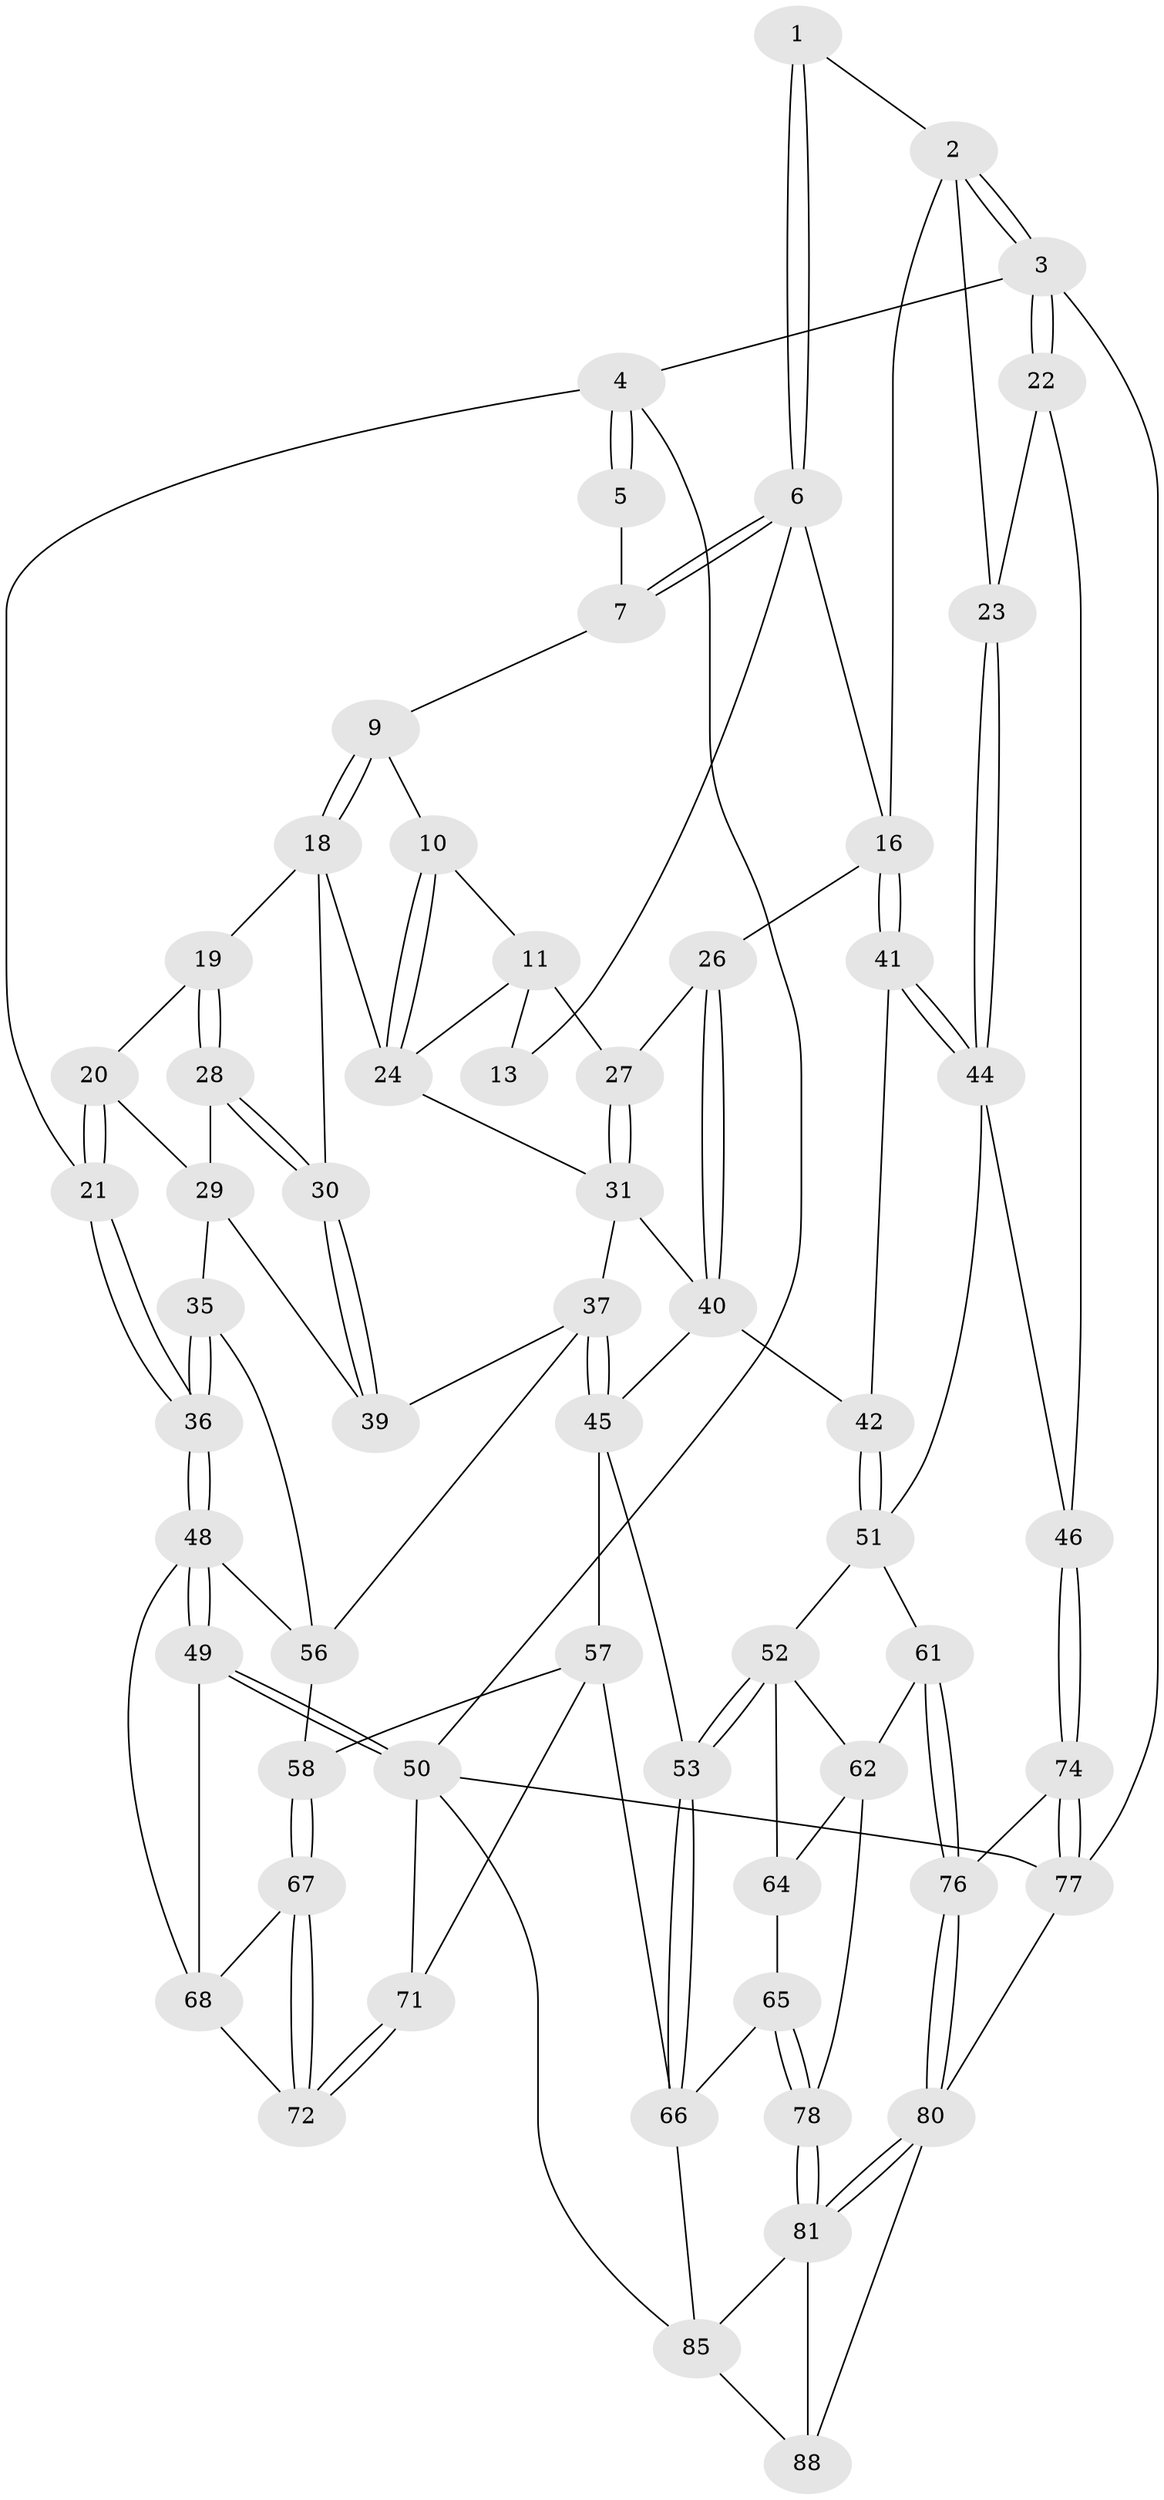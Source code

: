 // original degree distribution, {3: 0.03409090909090909, 4: 0.26136363636363635, 6: 0.26136363636363635, 5: 0.4431818181818182}
// Generated by graph-tools (version 1.1) at 2025/11/02/27/25 16:11:55]
// undirected, 61 vertices, 139 edges
graph export_dot {
graph [start="1"]
  node [color=gray90,style=filled];
  1 [pos="+0.6407832984432216+0"];
  2 [pos="+1+0",super="+15"];
  3 [pos="+1+0"];
  4 [pos="+0+0"];
  5 [pos="+0.2800955009558853+0"];
  6 [pos="+0.6304889537315278+0.03286883937562923",super="+14"];
  7 [pos="+0.49999794601258796+0.06233281225548472",super="+8"];
  9 [pos="+0.29561120503346855+0"];
  10 [pos="+0.30029137964409114+0"];
  11 [pos="+0.4142319799482942+0.15398505256421977",super="+12"];
  13 [pos="+0.49464047639423936+0.09299958752781079"];
  16 [pos="+0.6854132056801269+0.17310873479122224",super="+17"];
  18 [pos="+0.19484091513245194+0.12907853442811204",super="+25"];
  19 [pos="+0.1879251568714928+0.13595770569527713"];
  20 [pos="+0.10078438990618657+0.13240110370689642"];
  21 [pos="+0+0.010271569403690315"];
  22 [pos="+1+0.1858906037768815"];
  23 [pos="+0.9083444284078201+0.2069858862642791"];
  24 [pos="+0.2954528741364322+0.20704438864885766",super="+33"];
  26 [pos="+0.6011041682294032+0.1788160917383394"];
  27 [pos="+0.5357159492000552+0.16475816163575915"];
  28 [pos="+0.18406924622138657+0.21136600877033904"];
  29 [pos="+0.11979772897746424+0.21876790986154257",super="+34"];
  30 [pos="+0.21445889422761555+0.27162930084679004"];
  31 [pos="+0.4318722926532251+0.2703342833019091",super="+32"];
  35 [pos="+0+0.3636836009761151"];
  36 [pos="+0+0.35151639451259187"];
  37 [pos="+0.3628042621772984+0.44016079773959016",super="+38"];
  39 [pos="+0.21328899933144302+0.2985661847904274"];
  40 [pos="+0.513289301282908+0.26307179577790024",super="+43"];
  41 [pos="+0.7616601028764793+0.3094679716279282"];
  42 [pos="+0.7003200209759124+0.3516819346644857"];
  44 [pos="+0.798442408906799+0.31979556240243684",super="+47"];
  45 [pos="+0.36447706020461346+0.44210678739219367",super="+54"];
  46 [pos="+1+0.49907944317952496"];
  48 [pos="+0+0.6890513336329127",super="+60"];
  49 [pos="+0+0.7200200728095055"];
  50 [pos="+0+1",super="+87"];
  51 [pos="+0.6327370684959684+0.4816595176589168",super="+55"];
  52 [pos="+0.5788244131722111+0.5357340795779169",super="+63"];
  53 [pos="+0.4376557443135094+0.5437945974651877"];
  56 [pos="+0.102837409041026+0.4985491885502081",super="+59"];
  57 [pos="+0.2625005041064045+0.6531080769546747",super="+70"];
  58 [pos="+0.23425404361069285+0.6521683350668587"];
  61 [pos="+0.8049205133312195+0.6644678841980358"];
  62 [pos="+0.8007610489565794+0.6667247323649313",super="+73"];
  64 [pos="+0.5975678804158502+0.6991962748621833"];
  65 [pos="+0.5740333162383612+0.7254559521910331"];
  66 [pos="+0.47080351306912066+0.7374214455774807",super="+69"];
  67 [pos="+0.12534719846731074+0.7651693302301037"];
  68 [pos="+0.08474687174974314+0.7188024570866158",super="+79"];
  71 [pos="+0.16113888602406584+0.8720272283618354"];
  72 [pos="+0.15186983375943428+0.853563562749304"];
  74 [pos="+1+0.6446651680148089",super="+75"];
  76 [pos="+0.8953158458090844+0.7479883426109567"];
  77 [pos="+1+1",super="+82"];
  78 [pos="+0.7116138362362341+0.8260124923499874"];
  80 [pos="+0.8194594781121751+0.9890236080198878",super="+83"];
  81 [pos="+0.7086918987977981+0.8612766380027764",super="+84"];
  85 [pos="+0.47664801210433133+0.9226026040763214",super="+86"];
  88 [pos="+0.9976833282043863+1"];
  1 -- 2;
  1 -- 6;
  1 -- 6;
  2 -- 3;
  2 -- 3;
  2 -- 16;
  2 -- 23;
  3 -- 4;
  3 -- 22;
  3 -- 22;
  3 -- 77;
  4 -- 5;
  4 -- 5;
  4 -- 21;
  4 -- 50;
  5 -- 7;
  6 -- 7;
  6 -- 7;
  6 -- 16;
  6 -- 13;
  7 -- 9;
  9 -- 10;
  9 -- 18;
  9 -- 18;
  10 -- 11;
  10 -- 24;
  10 -- 24;
  11 -- 24;
  11 -- 27;
  11 -- 13;
  16 -- 41;
  16 -- 41;
  16 -- 26;
  18 -- 19;
  18 -- 24;
  18 -- 30;
  19 -- 20;
  19 -- 28;
  19 -- 28;
  20 -- 21;
  20 -- 21;
  20 -- 29;
  21 -- 36;
  21 -- 36;
  22 -- 23;
  22 -- 46;
  23 -- 44;
  23 -- 44;
  24 -- 31;
  26 -- 27;
  26 -- 40;
  26 -- 40;
  27 -- 31;
  27 -- 31;
  28 -- 29;
  28 -- 30;
  28 -- 30;
  29 -- 35;
  29 -- 39;
  30 -- 39;
  30 -- 39;
  31 -- 40;
  31 -- 37;
  35 -- 36;
  35 -- 36;
  35 -- 56;
  36 -- 48;
  36 -- 48;
  37 -- 45;
  37 -- 45;
  37 -- 56;
  37 -- 39;
  40 -- 42;
  40 -- 45;
  41 -- 42;
  41 -- 44;
  41 -- 44;
  42 -- 51;
  42 -- 51;
  44 -- 46;
  44 -- 51;
  45 -- 57;
  45 -- 53;
  46 -- 74;
  46 -- 74;
  48 -- 49;
  48 -- 49;
  48 -- 56;
  48 -- 68;
  49 -- 50;
  49 -- 50;
  49 -- 68;
  50 -- 77;
  50 -- 71;
  50 -- 85;
  51 -- 52;
  51 -- 61;
  52 -- 53;
  52 -- 53;
  52 -- 64;
  52 -- 62;
  53 -- 66;
  53 -- 66;
  56 -- 58;
  57 -- 58;
  57 -- 71;
  57 -- 66;
  58 -- 67;
  58 -- 67;
  61 -- 62;
  61 -- 76;
  61 -- 76;
  62 -- 64;
  62 -- 78;
  64 -- 65;
  65 -- 66;
  65 -- 78;
  65 -- 78;
  66 -- 85;
  67 -- 68;
  67 -- 72;
  67 -- 72;
  68 -- 72;
  71 -- 72;
  71 -- 72;
  74 -- 77 [weight=2];
  74 -- 77;
  74 -- 76;
  76 -- 80;
  76 -- 80;
  77 -- 80;
  78 -- 81;
  78 -- 81;
  80 -- 81;
  80 -- 81;
  80 -- 88;
  81 -- 88;
  81 -- 85;
  85 -- 88;
}
